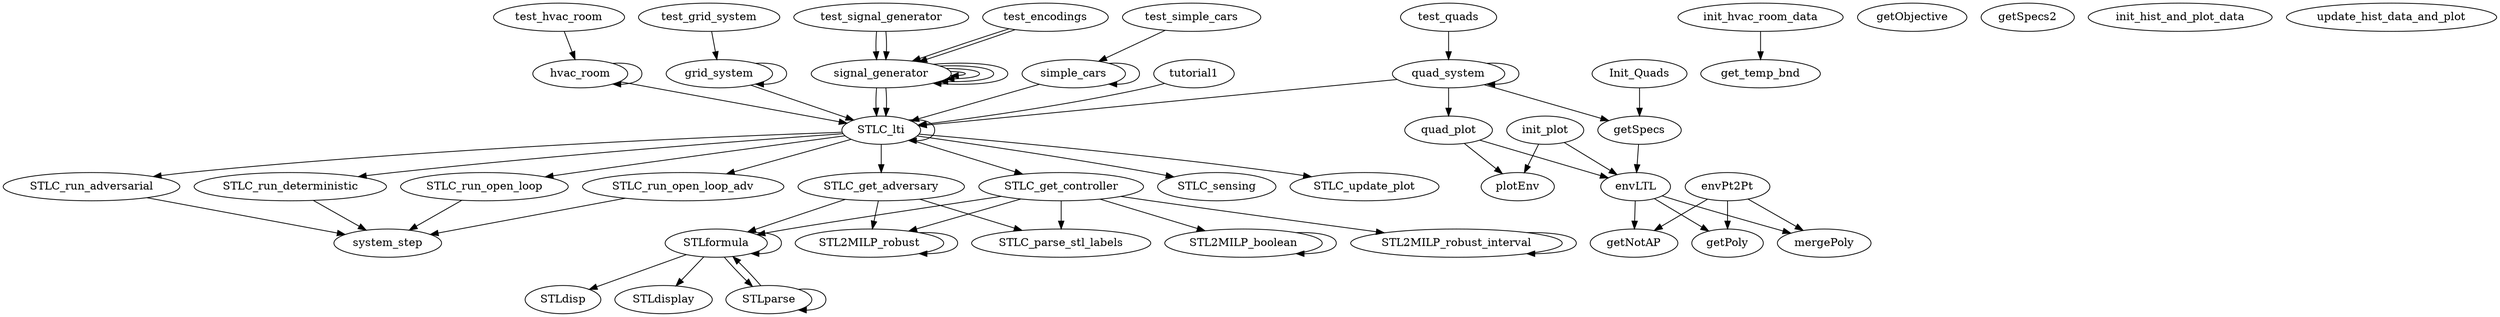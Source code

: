 /* Created by mdot for Matlab */
digraph m2html {
  grid_system -> grid_system;
  grid_system -> STLC_lti;
  test_grid_system -> grid_system;
  hvac_room -> hvac_room;
  hvac_room -> STLC_lti;
  init_hvac_room_data -> get_temp_bnd;
  test_hvac_room -> hvac_room;
  Init_Quads -> getSpecs;
  envLTL -> getNotAP;
  envLTL -> getPoly;
  envLTL -> mergePoly;
  envPt2Pt -> getNotAP;
  envPt2Pt -> getPoly;
  envPt2Pt -> mergePoly;
  getSpecs -> envLTL;
  init_plot -> envLTL;
  init_plot -> plotEnv;
  quad_plot -> envLTL;
  quad_plot -> plotEnv;
  quad_system -> getSpecs;
  quad_system -> quad_plot;
  quad_system -> quad_system;
  quad_system -> STLC_lti;
  test_quads -> quad_system;
  signal_generator -> signal_generator;
  signal_generator -> signal_generator;
  signal_generator -> STLC_lti;
  test_encodings -> signal_generator;
  test_encodings -> signal_generator;
  test_signal_generator -> signal_generator;
  test_signal_generator -> signal_generator;
  simple_cars -> simple_cars;
  simple_cars -> STLC_lti;
  test_simple_cars -> simple_cars;
  signal_generator -> signal_generator;
  signal_generator -> signal_generator;
  signal_generator -> STLC_lti;
  tutorial1 -> STLC_lti;
  STL2MILP_boolean -> STL2MILP_boolean;
  STL2MILP_robust -> STL2MILP_robust;
  STL2MILP_robust_interval -> STL2MILP_robust_interval;
  STLC_get_adversary -> STL2MILP_robust;
  STLC_get_adversary -> STLC_parse_stl_labels;
  STLC_get_adversary -> STLformula;
  STLC_get_controller -> STL2MILP_boolean;
  STLC_get_controller -> STL2MILP_robust;
  STLC_get_controller -> STL2MILP_robust_interval;
  STLC_get_controller -> STLC_parse_stl_labels;
  STLC_get_controller -> STLformula;
  STLC_lti -> STLC_get_adversary;
  STLC_lti -> STLC_get_controller;
  STLC_lti -> STLC_lti;
  STLC_lti -> STLC_run_adversarial;
  STLC_lti -> STLC_run_deterministic;
  STLC_lti -> STLC_run_open_loop;
  STLC_lti -> STLC_run_open_loop_adv;
  STLC_lti -> STLC_sensing;
  STLC_lti -> STLC_update_plot;
  STLC_run_adversarial -> system_step;
  STLC_run_deterministic -> system_step;
  STLC_run_open_loop -> system_step;
  STLC_run_open_loop_adv -> system_step;
  STLformula -> STLformula;
  STLformula -> STLdisp;
  STLformula -> STLdisplay;
  STLformula -> STLparse;
  STLparse -> STLformula;
  STLparse -> STLparse;

  grid_system [URL="examples/grid_system/grid_system.html"];
  test_grid_system [URL="examples/grid_system/test_grid_system.html"];
  get_temp_bnd [URL="examples/hvac_room/get_temp_bnd.html"];
  hvac_room [URL="examples/hvac_room/hvac_room.html"];
  init_hvac_room_data [URL="examples/hvac_room/init_hvac_room_data.html"];
  test_hvac_room [URL="examples/hvac_room/test_hvac_room.html"];
  Init_Quads [URL="examples/quadrotor/Init_Quads.html"];
  envLTL [URL="examples/quadrotor/env/envLTL.html"];
  envPt2Pt [URL="examples/quadrotor/env/envPt2Pt.html"];
  getNotAP [URL="examples/quadrotor/env/getNotAP.html"];
  getPoly [URL="examples/quadrotor/env/getPoly.html"];
  mergePoly [URL="examples/quadrotor/env/mergePoly.html"];
  plotEnv [URL="examples/quadrotor/env/plotEnv.html"];
  getObjective [URL="examples/quadrotor/getObjective.html"];
  getSpecs [URL="examples/quadrotor/getSpecs.html"];
  getSpecs2 [URL="examples/quadrotor/getSpecs2.html"];
  init_hist_and_plot_data [URL="examples/quadrotor/init_hist_and_plot_data.html"];
  init_plot [URL="examples/quadrotor/init_plot.html"];
  quad_plot [URL="examples/quadrotor/quad_plot.html"];
  quad_system [URL="examples/quadrotor/quad_system.html"];
  system_step [URL="examples/quadrotor/system_step.html"];
  test_quads [URL="examples/quadrotor/test_quads.html"];
  update_hist_data_and_plot [URL="examples/quadrotor/update_hist_data_and_plot.html"];
  signal_generator [URL="examples/signal_generator/signal_generator.html"];
  test_encodings [URL="examples/signal_generator/test_encodings.html"];
  test_signal_generator [URL="examples/signal_generator/test_signal_generator.html"];
  init_plot [URL="examples/simple_cars/init_plot.html"];
  simple_cars [URL="examples/simple_cars/simple_cars.html"];
  test_simple_cars [URL="examples/simple_cars/test_simple_cars.html"];
  signal_generator [URL="examples/tutorials/signal_generator.html"];
  tutorial1 [URL="examples/tutorials/tutorial1.html"];
  STL2MILP_boolean [URL="src/STL2MILP_boolean.html"];
  STL2MILP_robust [URL="src/STL2MILP_robust.html"];
  STL2MILP_robust_interval [URL="src/STL2MILP_robust_interval.html"];
  STLC_get_adversary [URL="src/STLC_get_adversary.html"];
  STLC_get_controller [URL="src/STLC_get_controller.html"];
  STLC_lti [URL="src/STLC_lti.html"];
  STLC_parse_stl_labels [URL="src/STLC_parse_stl_labels.html"];
  STLC_run_adversarial [URL="src/STLC_run_adversarial.html"];
  STLC_run_deterministic [URL="src/STLC_run_deterministic.html"];
  STLC_run_open_loop [URL="src/STLC_run_open_loop.html"];
  STLC_run_open_loop_adv [URL="src/STLC_run_open_loop_adv.html"];
  STLC_sensing [URL="src/STLC_sensing.html"];
  STLC_update_plot [URL="src/STLC_update_plot.html"];
  STLformula [URL="src/STLformula.html"];
  STLdisp [URL="src/private/STLdisp.html"];
  STLdisplay [URL="src/private/STLdisplay.html"];
  STLparse [URL="src/private/STLparse.html"];
}